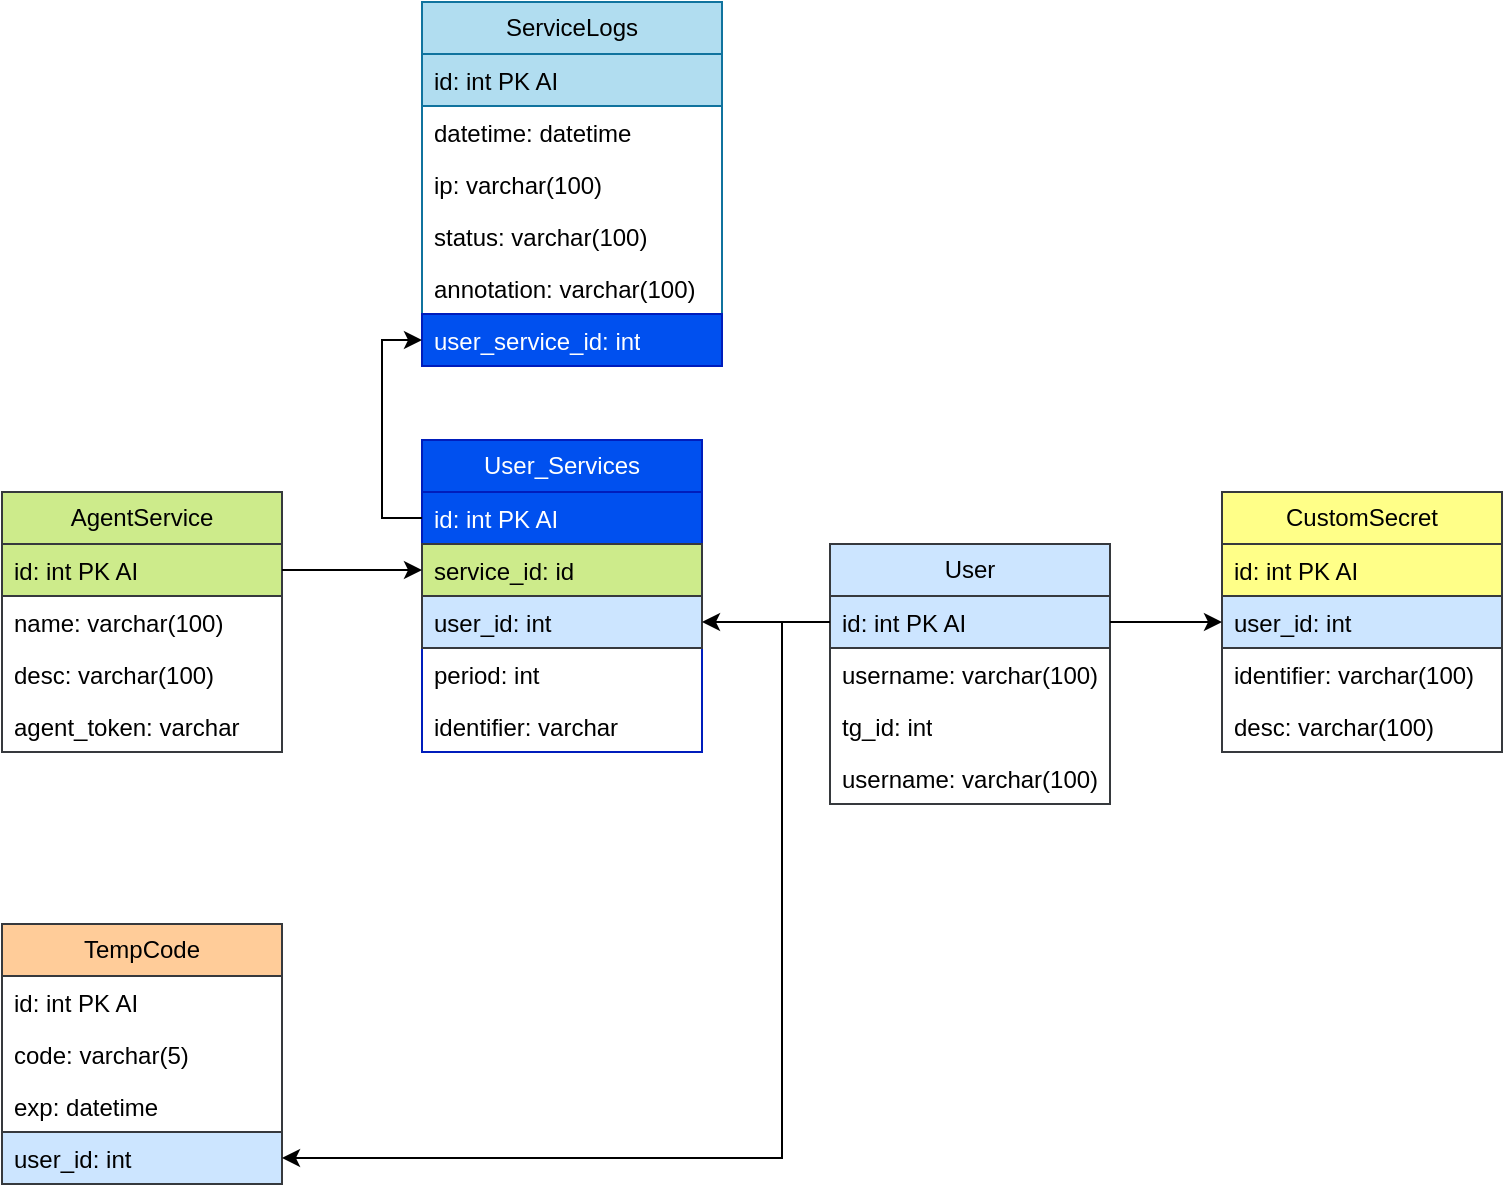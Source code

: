 <mxfile version="22.0.3" type="device" pages="2">
  <diagram name="DB" id="PNXU-fOgEUNji56self5">
    <mxGraphModel dx="1668" dy="563" grid="1" gridSize="10" guides="1" tooltips="1" connect="1" arrows="1" fold="1" page="1" pageScale="1" pageWidth="827" pageHeight="1169" math="0" shadow="0">
      <root>
        <mxCell id="0" />
        <mxCell id="1" parent="0" />
        <mxCell id="n_NUJyZ5mmnl74ECZZOq-1" value="AgentService" style="swimlane;fontStyle=0;childLayout=stackLayout;horizontal=1;startSize=26;fillColor=#cdeb8b;horizontalStack=0;resizeParent=1;resizeParentMax=0;resizeLast=0;collapsible=1;marginBottom=0;whiteSpace=wrap;html=1;strokeColor=#36393d;" parent="1" vertex="1">
          <mxGeometry x="-790" y="295" width="140" height="130" as="geometry" />
        </mxCell>
        <mxCell id="n_NUJyZ5mmnl74ECZZOq-2" value="id: int PK AI" style="text;strokeColor=#36393d;fillColor=#cdeb8b;align=left;verticalAlign=top;spacingLeft=4;spacingRight=4;overflow=hidden;rotatable=0;points=[[0,0.5],[1,0.5]];portConstraint=eastwest;whiteSpace=wrap;html=1;" parent="n_NUJyZ5mmnl74ECZZOq-1" vertex="1">
          <mxGeometry y="26" width="140" height="26" as="geometry" />
        </mxCell>
        <mxCell id="n_NUJyZ5mmnl74ECZZOq-3" value="name: varchar(100)" style="text;strokeColor=none;fillColor=none;align=left;verticalAlign=top;spacingLeft=4;spacingRight=4;overflow=hidden;rotatable=0;points=[[0,0.5],[1,0.5]];portConstraint=eastwest;whiteSpace=wrap;html=1;" parent="n_NUJyZ5mmnl74ECZZOq-1" vertex="1">
          <mxGeometry y="52" width="140" height="26" as="geometry" />
        </mxCell>
        <mxCell id="n_NUJyZ5mmnl74ECZZOq-5" value="desc: varchar(100)" style="text;strokeColor=none;fillColor=none;align=left;verticalAlign=top;spacingLeft=4;spacingRight=4;overflow=hidden;rotatable=0;points=[[0,0.5],[1,0.5]];portConstraint=eastwest;whiteSpace=wrap;html=1;" parent="n_NUJyZ5mmnl74ECZZOq-1" vertex="1">
          <mxGeometry y="78" width="140" height="26" as="geometry" />
        </mxCell>
        <mxCell id="di73BtMwwukk9KnVjVAe-37" value="agent_token: varchar" style="text;strokeColor=none;fillColor=none;align=left;verticalAlign=top;spacingLeft=4;spacingRight=4;overflow=hidden;rotatable=0;points=[[0,0.5],[1,0.5]];portConstraint=eastwest;whiteSpace=wrap;html=1;" parent="n_NUJyZ5mmnl74ECZZOq-1" vertex="1">
          <mxGeometry y="104" width="140" height="26" as="geometry" />
        </mxCell>
        <mxCell id="di73BtMwwukk9KnVjVAe-1" value="User" style="swimlane;fontStyle=0;childLayout=stackLayout;horizontal=1;startSize=26;fillColor=#cce5ff;horizontalStack=0;resizeParent=1;resizeParentMax=0;resizeLast=0;collapsible=1;marginBottom=0;whiteSpace=wrap;html=1;strokeColor=#36393d;" parent="1" vertex="1">
          <mxGeometry x="-376" y="321" width="140" height="130" as="geometry" />
        </mxCell>
        <mxCell id="di73BtMwwukk9KnVjVAe-2" value="id: int PK AI" style="text;strokeColor=#36393d;fillColor=#cce5ff;align=left;verticalAlign=top;spacingLeft=4;spacingRight=4;overflow=hidden;rotatable=0;points=[[0,0.5],[1,0.5]];portConstraint=eastwest;whiteSpace=wrap;html=1;" parent="di73BtMwwukk9KnVjVAe-1" vertex="1">
          <mxGeometry y="26" width="140" height="26" as="geometry" />
        </mxCell>
        <mxCell id="di73BtMwwukk9KnVjVAe-3" value="username: varchar(100)" style="text;strokeColor=none;fillColor=none;align=left;verticalAlign=top;spacingLeft=4;spacingRight=4;overflow=hidden;rotatable=0;points=[[0,0.5],[1,0.5]];portConstraint=eastwest;whiteSpace=wrap;html=1;" parent="di73BtMwwukk9KnVjVAe-1" vertex="1">
          <mxGeometry y="52" width="140" height="26" as="geometry" />
        </mxCell>
        <mxCell id="di73BtMwwukk9KnVjVAe-29" value="tg_id: int" style="text;strokeColor=none;fillColor=none;align=left;verticalAlign=top;spacingLeft=4;spacingRight=4;overflow=hidden;rotatable=0;points=[[0,0.5],[1,0.5]];portConstraint=eastwest;whiteSpace=wrap;html=1;" parent="di73BtMwwukk9KnVjVAe-1" vertex="1">
          <mxGeometry y="78" width="140" height="26" as="geometry" />
        </mxCell>
        <mxCell id="di73BtMwwukk9KnVjVAe-30" value="username: varchar(100)" style="text;strokeColor=none;fillColor=none;align=left;verticalAlign=top;spacingLeft=4;spacingRight=4;overflow=hidden;rotatable=0;points=[[0,0.5],[1,0.5]];portConstraint=eastwest;whiteSpace=wrap;html=1;" parent="di73BtMwwukk9KnVjVAe-1" vertex="1">
          <mxGeometry y="104" width="140" height="26" as="geometry" />
        </mxCell>
        <mxCell id="di73BtMwwukk9KnVjVAe-7" value="User_Services" style="swimlane;fontStyle=0;childLayout=stackLayout;horizontal=1;startSize=26;fillColor=#0050ef;horizontalStack=0;resizeParent=1;resizeParentMax=0;resizeLast=0;collapsible=1;marginBottom=0;whiteSpace=wrap;html=1;strokeColor=#001DBC;fontColor=#ffffff;" parent="1" vertex="1">
          <mxGeometry x="-580" y="269" width="140" height="156" as="geometry" />
        </mxCell>
        <mxCell id="di73BtMwwukk9KnVjVAe-8" value="id: int PK AI" style="text;strokeColor=#001DBC;fillColor=#0050ef;align=left;verticalAlign=top;spacingLeft=4;spacingRight=4;overflow=hidden;rotatable=0;points=[[0,0.5],[1,0.5]];portConstraint=eastwest;whiteSpace=wrap;html=1;fontColor=#ffffff;" parent="di73BtMwwukk9KnVjVAe-7" vertex="1">
          <mxGeometry y="26" width="140" height="26" as="geometry" />
        </mxCell>
        <mxCell id="di73BtMwwukk9KnVjVAe-9" value="service_id: id" style="text;strokeColor=#36393d;fillColor=#cdeb8b;align=left;verticalAlign=top;spacingLeft=4;spacingRight=4;overflow=hidden;rotatable=0;points=[[0,0.5],[1,0.5]];portConstraint=eastwest;whiteSpace=wrap;html=1;" parent="di73BtMwwukk9KnVjVAe-7" vertex="1">
          <mxGeometry y="52" width="140" height="26" as="geometry" />
        </mxCell>
        <mxCell id="di73BtMwwukk9KnVjVAe-11" value="user_id: int" style="text;strokeColor=#36393d;fillColor=#cce5ff;align=left;verticalAlign=top;spacingLeft=4;spacingRight=4;overflow=hidden;rotatable=0;points=[[0,0.5],[1,0.5]];portConstraint=eastwest;whiteSpace=wrap;html=1;" parent="di73BtMwwukk9KnVjVAe-7" vertex="1">
          <mxGeometry y="78" width="140" height="26" as="geometry" />
        </mxCell>
        <mxCell id="di73BtMwwukk9KnVjVAe-33" value="period: int" style="text;strokeColor=none;fillColor=none;align=left;verticalAlign=top;spacingLeft=4;spacingRight=4;overflow=hidden;rotatable=0;points=[[0,0.5],[1,0.5]];portConstraint=eastwest;whiteSpace=wrap;html=1;" parent="di73BtMwwukk9KnVjVAe-7" vertex="1">
          <mxGeometry y="104" width="140" height="26" as="geometry" />
        </mxCell>
        <mxCell id="di73BtMwwukk9KnVjVAe-38" value="identifier: varchar" style="text;strokeColor=none;fillColor=none;align=left;verticalAlign=top;spacingLeft=4;spacingRight=4;overflow=hidden;rotatable=0;points=[[0,0.5],[1,0.5]];portConstraint=eastwest;whiteSpace=wrap;html=1;" parent="di73BtMwwukk9KnVjVAe-7" vertex="1">
          <mxGeometry y="130" width="140" height="26" as="geometry" />
        </mxCell>
        <mxCell id="di73BtMwwukk9KnVjVAe-12" style="edgeStyle=orthogonalEdgeStyle;rounded=0;orthogonalLoop=1;jettySize=auto;html=1;exitX=0;exitY=0.5;exitDx=0;exitDy=0;entryX=1;entryY=0.5;entryDx=0;entryDy=0;" parent="1" source="di73BtMwwukk9KnVjVAe-2" target="di73BtMwwukk9KnVjVAe-11" edge="1">
          <mxGeometry relative="1" as="geometry">
            <Array as="points">
              <mxPoint x="-430" y="360" />
            </Array>
          </mxGeometry>
        </mxCell>
        <mxCell id="di73BtMwwukk9KnVjVAe-19" value="TempCode" style="swimlane;fontStyle=0;childLayout=stackLayout;horizontal=1;startSize=26;fillColor=#ffcc99;horizontalStack=0;resizeParent=1;resizeParentMax=0;resizeLast=0;collapsible=1;marginBottom=0;whiteSpace=wrap;html=1;strokeColor=#36393d;" parent="1" vertex="1">
          <mxGeometry x="-790" y="511" width="140" height="130" as="geometry" />
        </mxCell>
        <mxCell id="di73BtMwwukk9KnVjVAe-20" value="id: int PK AI" style="text;strokeColor=none;fillColor=none;align=left;verticalAlign=top;spacingLeft=4;spacingRight=4;overflow=hidden;rotatable=0;points=[[0,0.5],[1,0.5]];portConstraint=eastwest;whiteSpace=wrap;html=1;" parent="di73BtMwwukk9KnVjVAe-19" vertex="1">
          <mxGeometry y="26" width="140" height="26" as="geometry" />
        </mxCell>
        <mxCell id="di73BtMwwukk9KnVjVAe-21" value="code: varchar(5)" style="text;strokeColor=none;fillColor=none;align=left;verticalAlign=top;spacingLeft=4;spacingRight=4;overflow=hidden;rotatable=0;points=[[0,0.5],[1,0.5]];portConstraint=eastwest;whiteSpace=wrap;html=1;" parent="di73BtMwwukk9KnVjVAe-19" vertex="1">
          <mxGeometry y="52" width="140" height="26" as="geometry" />
        </mxCell>
        <mxCell id="di73BtMwwukk9KnVjVAe-22" value="exp: datetime" style="text;strokeColor=none;fillColor=none;align=left;verticalAlign=top;spacingLeft=4;spacingRight=4;overflow=hidden;rotatable=0;points=[[0,0.5],[1,0.5]];portConstraint=eastwest;whiteSpace=wrap;html=1;" parent="di73BtMwwukk9KnVjVAe-19" vertex="1">
          <mxGeometry y="78" width="140" height="26" as="geometry" />
        </mxCell>
        <mxCell id="di73BtMwwukk9KnVjVAe-35" value="user_id: int" style="text;strokeColor=#36393d;fillColor=#cce5ff;align=left;verticalAlign=top;spacingLeft=4;spacingRight=4;overflow=hidden;rotatable=0;points=[[0,0.5],[1,0.5]];portConstraint=eastwest;whiteSpace=wrap;html=1;" parent="di73BtMwwukk9KnVjVAe-19" vertex="1">
          <mxGeometry y="104" width="140" height="26" as="geometry" />
        </mxCell>
        <mxCell id="di73BtMwwukk9KnVjVAe-36" style="edgeStyle=orthogonalEdgeStyle;rounded=0;orthogonalLoop=1;jettySize=auto;html=1;exitX=0;exitY=0.5;exitDx=0;exitDy=0;entryX=1;entryY=0.5;entryDx=0;entryDy=0;" parent="1" source="di73BtMwwukk9KnVjVAe-2" target="di73BtMwwukk9KnVjVAe-35" edge="1">
          <mxGeometry relative="1" as="geometry">
            <Array as="points">
              <mxPoint x="-400" y="360" />
              <mxPoint x="-400" y="628" />
            </Array>
          </mxGeometry>
        </mxCell>
        <mxCell id="EWpNSMN1CdPp3rrMKJ8s-3" style="edgeStyle=orthogonalEdgeStyle;rounded=0;orthogonalLoop=1;jettySize=auto;html=1;exitX=1;exitY=0.5;exitDx=0;exitDy=0;entryX=0;entryY=0.5;entryDx=0;entryDy=0;" edge="1" parent="1" source="n_NUJyZ5mmnl74ECZZOq-2" target="di73BtMwwukk9KnVjVAe-9">
          <mxGeometry relative="1" as="geometry" />
        </mxCell>
        <mxCell id="EWpNSMN1CdPp3rrMKJ8s-4" value="CustomSecret" style="swimlane;fontStyle=0;childLayout=stackLayout;horizontal=1;startSize=26;fillColor=#ffff88;horizontalStack=0;resizeParent=1;resizeParentMax=0;resizeLast=0;collapsible=1;marginBottom=0;whiteSpace=wrap;html=1;strokeColor=#36393d;" vertex="1" parent="1">
          <mxGeometry x="-180" y="295" width="140" height="130" as="geometry" />
        </mxCell>
        <mxCell id="EWpNSMN1CdPp3rrMKJ8s-5" value="id: int PK AI" style="text;strokeColor=#36393d;fillColor=#ffff88;align=left;verticalAlign=top;spacingLeft=4;spacingRight=4;overflow=hidden;rotatable=0;points=[[0,0.5],[1,0.5]];portConstraint=eastwest;whiteSpace=wrap;html=1;" vertex="1" parent="EWpNSMN1CdPp3rrMKJ8s-4">
          <mxGeometry y="26" width="140" height="26" as="geometry" />
        </mxCell>
        <mxCell id="EWpNSMN1CdPp3rrMKJ8s-9" value="user_id: int" style="text;strokeColor=#36393d;fillColor=#cce5ff;align=left;verticalAlign=top;spacingLeft=4;spacingRight=4;overflow=hidden;rotatable=0;points=[[0,0.5],[1,0.5]];portConstraint=eastwest;whiteSpace=wrap;html=1;" vertex="1" parent="EWpNSMN1CdPp3rrMKJ8s-4">
          <mxGeometry y="52" width="140" height="26" as="geometry" />
        </mxCell>
        <mxCell id="EWpNSMN1CdPp3rrMKJ8s-6" value="identifier: varchar(100)" style="text;strokeColor=none;fillColor=none;align=left;verticalAlign=top;spacingLeft=4;spacingRight=4;overflow=hidden;rotatable=0;points=[[0,0.5],[1,0.5]];portConstraint=eastwest;whiteSpace=wrap;html=1;" vertex="1" parent="EWpNSMN1CdPp3rrMKJ8s-4">
          <mxGeometry y="78" width="140" height="26" as="geometry" />
        </mxCell>
        <mxCell id="EWpNSMN1CdPp3rrMKJ8s-10" value="desc: varchar(100)" style="text;strokeColor=none;fillColor=none;align=left;verticalAlign=top;spacingLeft=4;spacingRight=4;overflow=hidden;rotatable=0;points=[[0,0.5],[1,0.5]];portConstraint=eastwest;whiteSpace=wrap;html=1;" vertex="1" parent="EWpNSMN1CdPp3rrMKJ8s-4">
          <mxGeometry y="104" width="140" height="26" as="geometry" />
        </mxCell>
        <mxCell id="EWpNSMN1CdPp3rrMKJ8s-11" style="edgeStyle=orthogonalEdgeStyle;rounded=0;orthogonalLoop=1;jettySize=auto;html=1;exitX=1;exitY=0.5;exitDx=0;exitDy=0;entryX=0;entryY=0.5;entryDx=0;entryDy=0;" edge="1" parent="1" source="di73BtMwwukk9KnVjVAe-2" target="EWpNSMN1CdPp3rrMKJ8s-9">
          <mxGeometry relative="1" as="geometry" />
        </mxCell>
        <mxCell id="EWpNSMN1CdPp3rrMKJ8s-13" value="ServiceLogs" style="swimlane;fontStyle=0;childLayout=stackLayout;horizontal=1;startSize=26;fillColor=#b1ddf0;horizontalStack=0;resizeParent=1;resizeParentMax=0;resizeLast=0;collapsible=1;marginBottom=0;whiteSpace=wrap;html=1;strokeColor=#10739e;" vertex="1" parent="1">
          <mxGeometry x="-580" y="50" width="150" height="182" as="geometry" />
        </mxCell>
        <mxCell id="EWpNSMN1CdPp3rrMKJ8s-14" value="id: int PK AI" style="text;strokeColor=#10739e;fillColor=#b1ddf0;align=left;verticalAlign=top;spacingLeft=4;spacingRight=4;overflow=hidden;rotatable=0;points=[[0,0.5],[1,0.5]];portConstraint=eastwest;whiteSpace=wrap;html=1;" vertex="1" parent="EWpNSMN1CdPp3rrMKJ8s-13">
          <mxGeometry y="26" width="150" height="26" as="geometry" />
        </mxCell>
        <mxCell id="EWpNSMN1CdPp3rrMKJ8s-22" value="datetime: datetime" style="text;strokeColor=none;fillColor=none;align=left;verticalAlign=top;spacingLeft=4;spacingRight=4;overflow=hidden;rotatable=0;points=[[0,0.5],[1,0.5]];portConstraint=eastwest;whiteSpace=wrap;html=1;" vertex="1" parent="EWpNSMN1CdPp3rrMKJ8s-13">
          <mxGeometry y="52" width="150" height="26" as="geometry" />
        </mxCell>
        <mxCell id="EWpNSMN1CdPp3rrMKJ8s-15" value="ip: varchar(100)" style="text;strokeColor=none;fillColor=none;align=left;verticalAlign=top;spacingLeft=4;spacingRight=4;overflow=hidden;rotatable=0;points=[[0,0.5],[1,0.5]];portConstraint=eastwest;whiteSpace=wrap;html=1;" vertex="1" parent="EWpNSMN1CdPp3rrMKJ8s-13">
          <mxGeometry y="78" width="150" height="26" as="geometry" />
        </mxCell>
        <mxCell id="EWpNSMN1CdPp3rrMKJ8s-16" value="status: varchar(100)" style="text;strokeColor=none;fillColor=none;align=left;verticalAlign=top;spacingLeft=4;spacingRight=4;overflow=hidden;rotatable=0;points=[[0,0.5],[1,0.5]];portConstraint=eastwest;whiteSpace=wrap;html=1;" vertex="1" parent="EWpNSMN1CdPp3rrMKJ8s-13">
          <mxGeometry y="104" width="150" height="26" as="geometry" />
        </mxCell>
        <mxCell id="EWpNSMN1CdPp3rrMKJ8s-19" value="annotation: varchar(100)" style="text;strokeColor=none;fillColor=none;align=left;verticalAlign=top;spacingLeft=4;spacingRight=4;overflow=hidden;rotatable=0;points=[[0,0.5],[1,0.5]];portConstraint=eastwest;whiteSpace=wrap;html=1;" vertex="1" parent="EWpNSMN1CdPp3rrMKJ8s-13">
          <mxGeometry y="130" width="150" height="26" as="geometry" />
        </mxCell>
        <mxCell id="EWpNSMN1CdPp3rrMKJ8s-17" value="user_service_id: int" style="text;strokeColor=#001DBC;fillColor=#0050ef;align=left;verticalAlign=top;spacingLeft=4;spacingRight=4;overflow=hidden;rotatable=0;points=[[0,0.5],[1,0.5]];portConstraint=eastwest;whiteSpace=wrap;html=1;fontColor=#ffffff;" vertex="1" parent="EWpNSMN1CdPp3rrMKJ8s-13">
          <mxGeometry y="156" width="150" height="26" as="geometry" />
        </mxCell>
        <mxCell id="EWpNSMN1CdPp3rrMKJ8s-18" style="edgeStyle=orthogonalEdgeStyle;rounded=0;orthogonalLoop=1;jettySize=auto;html=1;exitX=0;exitY=0.5;exitDx=0;exitDy=0;entryX=0;entryY=0.5;entryDx=0;entryDy=0;" edge="1" parent="1" source="di73BtMwwukk9KnVjVAe-8" target="EWpNSMN1CdPp3rrMKJ8s-17">
          <mxGeometry relative="1" as="geometry" />
        </mxCell>
      </root>
    </mxGraphModel>
  </diagram>
  <diagram id="Ub5FMRVoIs5shUYVoKEP" name="Страница 2">
    <mxGraphModel dx="1903" dy="587" grid="1" gridSize="10" guides="1" tooltips="1" connect="1" arrows="1" fold="1" page="1" pageScale="1" pageWidth="827" pageHeight="1169" math="0" shadow="0">
      <root>
        <mxCell id="AUfAbRyZPVYMz74NTfJ3-0" />
        <mxCell id="AUfAbRyZPVYMz74NTfJ3-1" parent="AUfAbRyZPVYMz74NTfJ3-0" />
        <mxCell id="2MJfzrfArd-E8yeCpsAq-12" value="Agent" style="swimlane;fontStyle=0;childLayout=stackLayout;horizontal=1;startSize=26;fillColor=none;horizontalStack=0;resizeParent=1;resizeParentMax=0;resizeLast=0;collapsible=1;marginBottom=0;" parent="AUfAbRyZPVYMz74NTfJ3-1" vertex="1">
          <mxGeometry x="400" y="680" width="186" height="260" as="geometry" />
        </mxCell>
        <mxCell id="2MJfzrfArd-E8yeCpsAq-13" value="+ generator: Generator" style="text;strokeColor=#82b366;fillColor=#d5e8d4;align=left;verticalAlign=top;spacingLeft=4;spacingRight=4;overflow=hidden;rotatable=0;points=[[0,0.5],[1,0.5]];portConstraint=eastwest;" parent="2MJfzrfArd-E8yeCpsAq-12" vertex="1">
          <mxGeometry y="26" width="186" height="26" as="geometry" />
        </mxCell>
        <mxCell id="2MJfzrfArd-E8yeCpsAq-14" value="+ connector: Connector" style="text;strokeColor=#82b366;fillColor=#d5e8d4;align=left;verticalAlign=top;spacingLeft=4;spacingRight=4;overflow=hidden;rotatable=0;points=[[0,0.5],[1,0.5]];portConstraint=eastwest;" parent="2MJfzrfArd-E8yeCpsAq-12" vertex="1">
          <mxGeometry y="52" width="186" height="26" as="geometry" />
        </mxCell>
        <mxCell id="2MJfzrfArd-E8yeCpsAq-15" value="- token: str" style="text;align=left;verticalAlign=top;spacingLeft=4;spacingRight=4;overflow=hidden;rotatable=0;points=[[0,0.5],[1,0.5]];portConstraint=eastwest;" parent="2MJfzrfArd-E8yeCpsAq-12" vertex="1">
          <mxGeometry y="78" width="186" height="26" as="geometry" />
        </mxCell>
        <mxCell id="2MJfzrfArd-E8yeCpsAq-16" value="- old_secrets: list[Secret]" style="text;align=left;verticalAlign=top;spacingLeft=4;spacingRight=4;overflow=hidden;rotatable=0;points=[[0,0.5],[1,0.5]];portConstraint=eastwest;" parent="2MJfzrfArd-E8yeCpsAq-12" vertex="1">
          <mxGeometry y="104" width="186" height="26" as="geometry" />
        </mxCell>
        <mxCell id="2MJfzrfArd-E8yeCpsAq-17" value="- new_secrets: list[SecretStatus]" style="text;align=left;verticalAlign=top;spacingLeft=4;spacingRight=4;overflow=hidden;rotatable=0;points=[[0,0.5],[1,0.5]];portConstraint=eastwest;" parent="2MJfzrfArd-E8yeCpsAq-12" vertex="1">
          <mxGeometry y="130" width="186" height="26" as="geometry" />
        </mxCell>
        <mxCell id="2MJfzrfArd-E8yeCpsAq-18" value="+ start" style="text;strokeColor=#6c8ebf;fillColor=#dae8fc;align=left;verticalAlign=top;spacingLeft=4;spacingRight=4;overflow=hidden;rotatable=0;points=[[0,0.5],[1,0.5]];portConstraint=eastwest;" parent="2MJfzrfArd-E8yeCpsAq-12" vertex="1">
          <mxGeometry y="156" width="186" height="26" as="geometry" />
        </mxCell>
        <mxCell id="2MJfzrfArd-E8yeCpsAq-19" value="+ get_refresh_list" style="text;strokeColor=#6c8ebf;fillColor=#dae8fc;align=left;verticalAlign=top;spacingLeft=4;spacingRight=4;overflow=hidden;rotatable=0;points=[[0,0.5],[1,0.5]];portConstraint=eastwest;" parent="2MJfzrfArd-E8yeCpsAq-12" vertex="1">
          <mxGeometry y="182" width="186" height="26" as="geometry" />
        </mxCell>
        <mxCell id="2MJfzrfArd-E8yeCpsAq-20" value="+ regenerate_secrets" style="text;strokeColor=#6c8ebf;fillColor=#dae8fc;align=left;verticalAlign=top;spacingLeft=4;spacingRight=4;overflow=hidden;rotatable=0;points=[[0,0.5],[1,0.5]];portConstraint=eastwest;" parent="2MJfzrfArd-E8yeCpsAq-12" vertex="1">
          <mxGeometry y="208" width="186" height="26" as="geometry" />
        </mxCell>
        <mxCell id="2MJfzrfArd-E8yeCpsAq-21" value="+ send_new_secrets" style="text;strokeColor=#6c8ebf;fillColor=#dae8fc;align=left;verticalAlign=top;spacingLeft=4;spacingRight=4;overflow=hidden;rotatable=0;points=[[0,0.5],[1,0.5]];portConstraint=eastwest;" parent="2MJfzrfArd-E8yeCpsAq-12" vertex="1">
          <mxGeometry y="234" width="186" height="26" as="geometry" />
        </mxCell>
        <mxCell id="2MJfzrfArd-E8yeCpsAq-22" style="edgeStyle=orthogonalEdgeStyle;rounded=0;orthogonalLoop=1;jettySize=auto;html=1;entryX=0;entryY=0.5;entryDx=0;entryDy=0;exitX=0.5;exitY=0;exitDx=0;exitDy=0;" parent="AUfAbRyZPVYMz74NTfJ3-1" source="2MJfzrfArd-E8yeCpsAq-23" edge="1">
          <mxGeometry relative="1" as="geometry">
            <mxPoint x="664" y="953.0" as="targetPoint" />
            <Array as="points">
              <mxPoint x="640" y="953" />
            </Array>
          </mxGeometry>
        </mxCell>
        <mxCell id="2MJfzrfArd-E8yeCpsAq-50" style="edgeStyle=orthogonalEdgeStyle;rounded=0;orthogonalLoop=1;jettySize=auto;html=1;exitX=0.5;exitY=0;exitDx=0;exitDy=0;entryX=1;entryY=0.5;entryDx=0;entryDy=0;startArrow=classic;startFill=1;" parent="AUfAbRyZPVYMz74NTfJ3-1" source="2MJfzrfArd-E8yeCpsAq-23" target="2MJfzrfArd-E8yeCpsAq-46" edge="1">
          <mxGeometry relative="1" as="geometry" />
        </mxCell>
        <mxCell id="2MJfzrfArd-E8yeCpsAq-23" value="Secret" style="swimlane;fontStyle=0;childLayout=stackLayout;horizontal=1;startSize=26;fillColor=none;horizontalStack=0;resizeParent=1;resizeParentMax=0;resizeLast=0;collapsible=1;marginBottom=0;" parent="AUfAbRyZPVYMz74NTfJ3-1" vertex="1">
          <mxGeometry x="570" y="1080" width="140" height="104" as="geometry" />
        </mxCell>
        <mxCell id="2MJfzrfArd-E8yeCpsAq-24" value="+ username: str" style="text;strokeColor=#82b366;fillColor=#d5e8d4;align=left;verticalAlign=top;spacingLeft=4;spacingRight=4;overflow=hidden;rotatable=0;points=[[0,0.5],[1,0.5]];portConstraint=eastwest;" parent="2MJfzrfArd-E8yeCpsAq-23" vertex="1">
          <mxGeometry y="26" width="140" height="26" as="geometry" />
        </mxCell>
        <mxCell id="2MJfzrfArd-E8yeCpsAq-25" value="+ identifier: str" style="text;strokeColor=#82b366;fillColor=#d5e8d4;align=left;verticalAlign=top;spacingLeft=4;spacingRight=4;overflow=hidden;rotatable=0;points=[[0,0.5],[1,0.5]];portConstraint=eastwest;" parent="2MJfzrfArd-E8yeCpsAq-23" vertex="1">
          <mxGeometry y="52" width="140" height="26" as="geometry" />
        </mxCell>
        <mxCell id="2MJfzrfArd-E8yeCpsAq-26" value="+ secret: str" style="text;strokeColor=#82b366;fillColor=#d5e8d4;align=left;verticalAlign=top;spacingLeft=4;spacingRight=4;overflow=hidden;rotatable=0;points=[[0,0.5],[1,0.5]];portConstraint=eastwest;" parent="2MJfzrfArd-E8yeCpsAq-23" vertex="1">
          <mxGeometry y="78" width="140" height="26" as="geometry" />
        </mxCell>
        <mxCell id="2MJfzrfArd-E8yeCpsAq-27" style="edgeStyle=orthogonalEdgeStyle;rounded=0;orthogonalLoop=1;jettySize=auto;html=1;" parent="AUfAbRyZPVYMz74NTfJ3-1" source="2MJfzrfArd-E8yeCpsAq-28" target="2MJfzrfArd-E8yeCpsAq-13" edge="1">
          <mxGeometry relative="1" as="geometry" />
        </mxCell>
        <mxCell id="2MJfzrfArd-E8yeCpsAq-28" value="Generator" style="swimlane;fontStyle=0;childLayout=stackLayout;horizontal=1;startSize=26;fillColor=none;horizontalStack=0;resizeParent=1;resizeParentMax=0;resizeLast=0;collapsible=1;marginBottom=0;" parent="AUfAbRyZPVYMz74NTfJ3-1" vertex="1">
          <mxGeometry x="664" y="914" width="140" height="52" as="geometry" />
        </mxCell>
        <mxCell id="2MJfzrfArd-E8yeCpsAq-29" value="+ regenerate" style="text;strokeColor=#6c8ebf;fillColor=#dae8fc;align=left;verticalAlign=top;spacingLeft=4;spacingRight=4;overflow=hidden;rotatable=0;points=[[0,0.5],[1,0.5]];portConstraint=eastwest;" parent="2MJfzrfArd-E8yeCpsAq-28" vertex="1">
          <mxGeometry y="26" width="140" height="26" as="geometry" />
        </mxCell>
        <mxCell id="2MJfzrfArd-E8yeCpsAq-31" value="GET /api/agent/service" style="edgeStyle=orthogonalEdgeStyle;rounded=0;orthogonalLoop=1;jettySize=auto;html=1;exitX=0;exitY=0.5;exitDx=0;exitDy=0;startArrow=classic;startFill=1;" parent="AUfAbRyZPVYMz74NTfJ3-1" edge="1">
          <mxGeometry relative="1" as="geometry">
            <mxPoint x="209" y="920" as="sourcePoint" />
            <mxPoint x="-50" y="920" as="targetPoint" />
          </mxGeometry>
        </mxCell>
        <mxCell id="2MJfzrfArd-E8yeCpsAq-32" value="POST /api/agent/service" style="edgeStyle=orthogonalEdgeStyle;rounded=0;orthogonalLoop=1;jettySize=auto;html=1;exitX=0;exitY=0.5;exitDx=0;exitDy=0;startArrow=classic;startFill=1;" parent="AUfAbRyZPVYMz74NTfJ3-1" edge="1">
          <mxGeometry relative="1" as="geometry">
            <mxPoint x="209" y="946.0" as="sourcePoint" />
            <mxPoint x="-50" y="946" as="targetPoint" />
            <Array as="points">
              <mxPoint x="-40" y="946" />
              <mxPoint x="-40" y="946" />
            </Array>
          </mxGeometry>
        </mxCell>
        <mxCell id="2MJfzrfArd-E8yeCpsAq-33" style="edgeStyle=orthogonalEdgeStyle;rounded=0;orthogonalLoop=1;jettySize=auto;html=1;entryX=0;entryY=0.5;entryDx=0;entryDy=0;" parent="AUfAbRyZPVYMz74NTfJ3-1" source="2MJfzrfArd-E8yeCpsAq-34" target="2MJfzrfArd-E8yeCpsAq-14" edge="1">
          <mxGeometry relative="1" as="geometry">
            <Array as="points">
              <mxPoint x="280" y="745" />
            </Array>
          </mxGeometry>
        </mxCell>
        <mxCell id="2MJfzrfArd-E8yeCpsAq-34" value="Connector" style="swimlane;fontStyle=0;childLayout=stackLayout;horizontal=1;startSize=26;fillColor=none;horizontalStack=0;resizeParent=1;resizeParentMax=0;resizeLast=0;collapsible=1;marginBottom=0;" parent="AUfAbRyZPVYMz74NTfJ3-1" vertex="1">
          <mxGeometry x="210" y="854" width="140" height="130" as="geometry" />
        </mxCell>
        <mxCell id="2MJfzrfArd-E8yeCpsAq-35" value="- token: str" style="text;align=left;verticalAlign=top;spacingLeft=4;spacingRight=4;overflow=hidden;rotatable=0;points=[[0,0.5],[1,0.5]];portConstraint=eastwest;" parent="2MJfzrfArd-E8yeCpsAq-34" vertex="1">
          <mxGeometry y="26" width="140" height="26" as="geometry" />
        </mxCell>
        <mxCell id="2MJfzrfArd-E8yeCpsAq-36" value="+ collect_users" style="text;strokeColor=#6c8ebf;fillColor=#dae8fc;align=left;verticalAlign=top;spacingLeft=4;spacingRight=4;overflow=hidden;rotatable=0;points=[[0,0.5],[1,0.5]];portConstraint=eastwest;" parent="2MJfzrfArd-E8yeCpsAq-34" vertex="1">
          <mxGeometry y="52" width="140" height="26" as="geometry" />
        </mxCell>
        <mxCell id="2MJfzrfArd-E8yeCpsAq-37" value="+ send_secrets" style="text;strokeColor=#6c8ebf;fillColor=#dae8fc;align=left;verticalAlign=top;spacingLeft=4;spacingRight=4;overflow=hidden;rotatable=0;points=[[0,0.5],[1,0.5]];portConstraint=eastwest;" parent="2MJfzrfArd-E8yeCpsAq-34" vertex="1">
          <mxGeometry y="78" width="140" height="26" as="geometry" />
        </mxCell>
        <mxCell id="2MJfzrfArd-E8yeCpsAq-40" value="+ send_status" style="text;strokeColor=#6c8ebf;fillColor=#dae8fc;align=left;verticalAlign=top;spacingLeft=4;spacingRight=4;overflow=hidden;rotatable=0;points=[[0,0.5],[1,0.5]];portConstraint=eastwest;" parent="2MJfzrfArd-E8yeCpsAq-34" vertex="1">
          <mxGeometry y="104" width="140" height="26" as="geometry" />
        </mxCell>
        <mxCell id="2MJfzrfArd-E8yeCpsAq-38" value="ZABBIX" style="text;html=1;align=center;verticalAlign=middle;resizable=0;points=[];autosize=1;strokeColor=#b85450;fillColor=#f8cecc;" parent="AUfAbRyZPVYMz74NTfJ3-1" vertex="1">
          <mxGeometry x="463" y="610" width="60" height="20" as="geometry" />
        </mxCell>
        <mxCell id="2MJfzrfArd-E8yeCpsAq-42" style="edgeStyle=orthogonalEdgeStyle;rounded=0;orthogonalLoop=1;jettySize=auto;html=1;exitX=0;exitY=0.5;exitDx=0;exitDy=0;startArrow=classic;startFill=1;" parent="AUfAbRyZPVYMz74NTfJ3-1" source="2MJfzrfArd-E8yeCpsAq-40" edge="1">
          <mxGeometry relative="1" as="geometry">
            <mxPoint x="-50" y="971" as="targetPoint" />
          </mxGeometry>
        </mxCell>
        <mxCell id="2MJfzrfArd-E8yeCpsAq-44" value="POST /api/agent/service/status" style="edgeLabel;html=1;align=center;verticalAlign=middle;resizable=0;points=[];" parent="2MJfzrfArd-E8yeCpsAq-42" vertex="1" connectable="0">
          <mxGeometry x="0.265" y="2" relative="1" as="geometry">
            <mxPoint x="34" y="-2" as="offset" />
          </mxGeometry>
        </mxCell>
        <mxCell id="2MJfzrfArd-E8yeCpsAq-45" value="SecretStatus" style="swimlane;fontStyle=0;childLayout=stackLayout;horizontal=1;startSize=26;fillColor=none;horizontalStack=0;resizeParent=1;resizeParentMax=0;resizeLast=0;collapsible=1;marginBottom=0;" parent="AUfAbRyZPVYMz74NTfJ3-1" vertex="1">
          <mxGeometry x="380" y="1010" width="140" height="104" as="geometry" />
        </mxCell>
        <mxCell id="2MJfzrfArd-E8yeCpsAq-46" value="+ secret: Secret" style="text;strokeColor=#82b366;fillColor=#d5e8d4;align=left;verticalAlign=top;spacingLeft=4;spacingRight=4;overflow=hidden;rotatable=0;points=[[0,0.5],[1,0.5]];portConstraint=eastwest;" parent="2MJfzrfArd-E8yeCpsAq-45" vertex="1">
          <mxGeometry y="26" width="140" height="26" as="geometry" />
        </mxCell>
        <mxCell id="2MJfzrfArd-E8yeCpsAq-47" value="+ ok: bool" style="text;strokeColor=#82b366;fillColor=#d5e8d4;align=left;verticalAlign=top;spacingLeft=4;spacingRight=4;overflow=hidden;rotatable=0;points=[[0,0.5],[1,0.5]];portConstraint=eastwest;" parent="2MJfzrfArd-E8yeCpsAq-45" vertex="1">
          <mxGeometry y="52" width="140" height="26" as="geometry" />
        </mxCell>
        <mxCell id="2MJfzrfArd-E8yeCpsAq-48" value="+ errors: list[str]" style="text;strokeColor=#82b366;fillColor=#d5e8d4;align=left;verticalAlign=top;spacingLeft=4;spacingRight=4;overflow=hidden;rotatable=0;points=[[0,0.5],[1,0.5]];portConstraint=eastwest;" parent="2MJfzrfArd-E8yeCpsAq-45" vertex="1">
          <mxGeometry y="78" width="140" height="26" as="geometry" />
        </mxCell>
        <mxCell id="2MJfzrfArd-E8yeCpsAq-51" style="edgeStyle=orthogonalEdgeStyle;rounded=0;orthogonalLoop=1;jettySize=auto;html=1;entryX=0.5;entryY=0;entryDx=0;entryDy=0;startArrow=none;startFill=0;" parent="AUfAbRyZPVYMz74NTfJ3-1" source="2MJfzrfArd-E8yeCpsAq-17" target="2MJfzrfArd-E8yeCpsAq-45" edge="1">
          <mxGeometry relative="1" as="geometry">
            <Array as="points">
              <mxPoint x="610" y="823" />
              <mxPoint x="610" y="970" />
              <mxPoint x="450" y="970" />
            </Array>
          </mxGeometry>
        </mxCell>
        <mxCell id="2MJfzrfArd-E8yeCpsAq-52" value="Agent" style="swimlane;fontStyle=0;childLayout=stackLayout;horizontal=1;startSize=26;fillColor=none;horizontalStack=0;resizeParent=1;resizeParentMax=0;resizeLast=0;collapsible=1;marginBottom=0;" parent="AUfAbRyZPVYMz74NTfJ3-1" vertex="1">
          <mxGeometry x="394" y="10" width="186" height="260" as="geometry" />
        </mxCell>
        <mxCell id="2MJfzrfArd-E8yeCpsAq-53" value="+ generator: Generator" style="text;strokeColor=#82b366;fillColor=#d5e8d4;align=left;verticalAlign=top;spacingLeft=4;spacingRight=4;overflow=hidden;rotatable=0;points=[[0,0.5],[1,0.5]];portConstraint=eastwest;" parent="2MJfzrfArd-E8yeCpsAq-52" vertex="1">
          <mxGeometry y="26" width="186" height="26" as="geometry" />
        </mxCell>
        <mxCell id="2MJfzrfArd-E8yeCpsAq-54" value="+ connector: Connector" style="text;strokeColor=#82b366;fillColor=#d5e8d4;align=left;verticalAlign=top;spacingLeft=4;spacingRight=4;overflow=hidden;rotatable=0;points=[[0,0.5],[1,0.5]];portConstraint=eastwest;" parent="2MJfzrfArd-E8yeCpsAq-52" vertex="1">
          <mxGeometry y="52" width="186" height="26" as="geometry" />
        </mxCell>
        <mxCell id="2MJfzrfArd-E8yeCpsAq-55" value="- token: str" style="text;align=left;verticalAlign=top;spacingLeft=4;spacingRight=4;overflow=hidden;rotatable=0;points=[[0,0.5],[1,0.5]];portConstraint=eastwest;" parent="2MJfzrfArd-E8yeCpsAq-52" vertex="1">
          <mxGeometry y="78" width="186" height="26" as="geometry" />
        </mxCell>
        <mxCell id="2MJfzrfArd-E8yeCpsAq-56" value="- old_secrets: list[Secret]" style="text;align=left;verticalAlign=top;spacingLeft=4;spacingRight=4;overflow=hidden;rotatable=0;points=[[0,0.5],[1,0.5]];portConstraint=eastwest;" parent="2MJfzrfArd-E8yeCpsAq-52" vertex="1">
          <mxGeometry y="104" width="186" height="26" as="geometry" />
        </mxCell>
        <mxCell id="2MJfzrfArd-E8yeCpsAq-57" value="- new_secrets: list[SecretStatus]" style="text;align=left;verticalAlign=top;spacingLeft=4;spacingRight=4;overflow=hidden;rotatable=0;points=[[0,0.5],[1,0.5]];portConstraint=eastwest;" parent="2MJfzrfArd-E8yeCpsAq-52" vertex="1">
          <mxGeometry y="130" width="186" height="26" as="geometry" />
        </mxCell>
        <mxCell id="2MJfzrfArd-E8yeCpsAq-58" value="+ start" style="text;strokeColor=#6c8ebf;fillColor=#dae8fc;align=left;verticalAlign=top;spacingLeft=4;spacingRight=4;overflow=hidden;rotatable=0;points=[[0,0.5],[1,0.5]];portConstraint=eastwest;" parent="2MJfzrfArd-E8yeCpsAq-52" vertex="1">
          <mxGeometry y="156" width="186" height="26" as="geometry" />
        </mxCell>
        <mxCell id="2MJfzrfArd-E8yeCpsAq-59" value="+ get_refresh_list" style="text;strokeColor=#6c8ebf;fillColor=#dae8fc;align=left;verticalAlign=top;spacingLeft=4;spacingRight=4;overflow=hidden;rotatable=0;points=[[0,0.5],[1,0.5]];portConstraint=eastwest;" parent="2MJfzrfArd-E8yeCpsAq-52" vertex="1">
          <mxGeometry y="182" width="186" height="26" as="geometry" />
        </mxCell>
        <mxCell id="2MJfzrfArd-E8yeCpsAq-60" value="+ regenerate_secrets" style="text;strokeColor=#6c8ebf;fillColor=#dae8fc;align=left;verticalAlign=top;spacingLeft=4;spacingRight=4;overflow=hidden;rotatable=0;points=[[0,0.5],[1,0.5]];portConstraint=eastwest;" parent="2MJfzrfArd-E8yeCpsAq-52" vertex="1">
          <mxGeometry y="208" width="186" height="26" as="geometry" />
        </mxCell>
        <mxCell id="2MJfzrfArd-E8yeCpsAq-61" value="+ send_new_secrets" style="text;strokeColor=#6c8ebf;fillColor=#dae8fc;align=left;verticalAlign=top;spacingLeft=4;spacingRight=4;overflow=hidden;rotatable=0;points=[[0,0.5],[1,0.5]];portConstraint=eastwest;" parent="2MJfzrfArd-E8yeCpsAq-52" vertex="1">
          <mxGeometry y="234" width="186" height="26" as="geometry" />
        </mxCell>
        <mxCell id="2MJfzrfArd-E8yeCpsAq-62" style="edgeStyle=orthogonalEdgeStyle;rounded=0;orthogonalLoop=1;jettySize=auto;html=1;entryX=0;entryY=0.5;entryDx=0;entryDy=0;exitX=0.5;exitY=0;exitDx=0;exitDy=0;" parent="AUfAbRyZPVYMz74NTfJ3-1" source="2MJfzrfArd-E8yeCpsAq-64" edge="1">
          <mxGeometry relative="1" as="geometry">
            <mxPoint x="658" y="283" as="targetPoint" />
            <Array as="points">
              <mxPoint x="634" y="283" />
            </Array>
          </mxGeometry>
        </mxCell>
        <mxCell id="2MJfzrfArd-E8yeCpsAq-63" style="edgeStyle=orthogonalEdgeStyle;rounded=0;orthogonalLoop=1;jettySize=auto;html=1;exitX=0.5;exitY=0;exitDx=0;exitDy=0;entryX=1;entryY=0.5;entryDx=0;entryDy=0;startArrow=classic;startFill=1;" parent="AUfAbRyZPVYMz74NTfJ3-1" source="2MJfzrfArd-E8yeCpsAq-64" target="2MJfzrfArd-E8yeCpsAq-82" edge="1">
          <mxGeometry relative="1" as="geometry" />
        </mxCell>
        <mxCell id="2MJfzrfArd-E8yeCpsAq-64" value="Secret" style="swimlane;fontStyle=0;childLayout=stackLayout;horizontal=1;startSize=26;fillColor=none;horizontalStack=0;resizeParent=1;resizeParentMax=0;resizeLast=0;collapsible=1;marginBottom=0;" parent="AUfAbRyZPVYMz74NTfJ3-1" vertex="1">
          <mxGeometry x="564" y="410" width="140" height="104" as="geometry" />
        </mxCell>
        <mxCell id="2MJfzrfArd-E8yeCpsAq-65" value="+ username: str" style="text;strokeColor=#82b366;fillColor=#d5e8d4;align=left;verticalAlign=top;spacingLeft=4;spacingRight=4;overflow=hidden;rotatable=0;points=[[0,0.5],[1,0.5]];portConstraint=eastwest;" parent="2MJfzrfArd-E8yeCpsAq-64" vertex="1">
          <mxGeometry y="26" width="140" height="26" as="geometry" />
        </mxCell>
        <mxCell id="2MJfzrfArd-E8yeCpsAq-66" value="+ identifier: str" style="text;strokeColor=#82b366;fillColor=#d5e8d4;align=left;verticalAlign=top;spacingLeft=4;spacingRight=4;overflow=hidden;rotatable=0;points=[[0,0.5],[1,0.5]];portConstraint=eastwest;" parent="2MJfzrfArd-E8yeCpsAq-64" vertex="1">
          <mxGeometry y="52" width="140" height="26" as="geometry" />
        </mxCell>
        <mxCell id="2MJfzrfArd-E8yeCpsAq-67" value="+ secret: str" style="text;strokeColor=#82b366;fillColor=#d5e8d4;align=left;verticalAlign=top;spacingLeft=4;spacingRight=4;overflow=hidden;rotatable=0;points=[[0,0.5],[1,0.5]];portConstraint=eastwest;" parent="2MJfzrfArd-E8yeCpsAq-64" vertex="1">
          <mxGeometry y="78" width="140" height="26" as="geometry" />
        </mxCell>
        <mxCell id="2MJfzrfArd-E8yeCpsAq-68" style="edgeStyle=orthogonalEdgeStyle;rounded=0;orthogonalLoop=1;jettySize=auto;html=1;" parent="AUfAbRyZPVYMz74NTfJ3-1" source="2MJfzrfArd-E8yeCpsAq-69" target="2MJfzrfArd-E8yeCpsAq-53" edge="1">
          <mxGeometry relative="1" as="geometry" />
        </mxCell>
        <mxCell id="2MJfzrfArd-E8yeCpsAq-69" value="Generator" style="swimlane;fontStyle=0;childLayout=stackLayout;horizontal=1;startSize=26;fillColor=none;horizontalStack=0;resizeParent=1;resizeParentMax=0;resizeLast=0;collapsible=1;marginBottom=0;" parent="AUfAbRyZPVYMz74NTfJ3-1" vertex="1">
          <mxGeometry x="658" y="244" width="140" height="52" as="geometry" />
        </mxCell>
        <mxCell id="2MJfzrfArd-E8yeCpsAq-70" value="+ regenerate" style="text;strokeColor=#6c8ebf;fillColor=#dae8fc;align=left;verticalAlign=top;spacingLeft=4;spacingRight=4;overflow=hidden;rotatable=0;points=[[0,0.5],[1,0.5]];portConstraint=eastwest;" parent="2MJfzrfArd-E8yeCpsAq-69" vertex="1">
          <mxGeometry y="26" width="140" height="26" as="geometry" />
        </mxCell>
        <mxCell id="2MJfzrfArd-E8yeCpsAq-71" value="GET /api/v1/services/agent" style="edgeStyle=orthogonalEdgeStyle;rounded=0;orthogonalLoop=1;jettySize=auto;html=1;exitX=0;exitY=0.5;exitDx=0;exitDy=0;startArrow=classic;startFill=1;" parent="AUfAbRyZPVYMz74NTfJ3-1" edge="1">
          <mxGeometry relative="1" as="geometry">
            <mxPoint x="203" y="250" as="sourcePoint" />
            <mxPoint x="-50" y="250" as="targetPoint" />
          </mxGeometry>
        </mxCell>
        <mxCell id="2MJfzrfArd-E8yeCpsAq-72" value="POST /api/v1/services/agent" style="edgeStyle=orthogonalEdgeStyle;rounded=0;orthogonalLoop=1;jettySize=auto;html=1;exitX=0;exitY=0.5;exitDx=0;exitDy=0;startArrow=classic;startFill=1;" parent="AUfAbRyZPVYMz74NTfJ3-1" edge="1">
          <mxGeometry relative="1" as="geometry">
            <mxPoint x="203" y="276" as="sourcePoint" />
            <mxPoint x="-50" y="276" as="targetPoint" />
            <Array as="points">
              <mxPoint x="-46" y="276" />
              <mxPoint x="-46" y="276" />
            </Array>
          </mxGeometry>
        </mxCell>
        <mxCell id="2MJfzrfArd-E8yeCpsAq-73" style="edgeStyle=orthogonalEdgeStyle;rounded=0;orthogonalLoop=1;jettySize=auto;html=1;entryX=0;entryY=0.5;entryDx=0;entryDy=0;" parent="AUfAbRyZPVYMz74NTfJ3-1" source="2MJfzrfArd-E8yeCpsAq-74" target="2MJfzrfArd-E8yeCpsAq-54" edge="1">
          <mxGeometry relative="1" as="geometry">
            <Array as="points">
              <mxPoint x="274" y="75" />
            </Array>
          </mxGeometry>
        </mxCell>
        <mxCell id="2MJfzrfArd-E8yeCpsAq-74" value="Connector" style="swimlane;fontStyle=0;childLayout=stackLayout;horizontal=1;startSize=26;fillColor=none;horizontalStack=0;resizeParent=1;resizeParentMax=0;resizeLast=0;collapsible=1;marginBottom=0;" parent="AUfAbRyZPVYMz74NTfJ3-1" vertex="1">
          <mxGeometry x="204" y="184" width="140" height="156" as="geometry" />
        </mxCell>
        <mxCell id="2MJfzrfArd-E8yeCpsAq-75" value="- token: str" style="text;align=left;verticalAlign=top;spacingLeft=4;spacingRight=4;overflow=hidden;rotatable=0;points=[[0,0.5],[1,0.5]];portConstraint=eastwest;" parent="2MJfzrfArd-E8yeCpsAq-74" vertex="1">
          <mxGeometry y="26" width="140" height="26" as="geometry" />
        </mxCell>
        <mxCell id="2MJfzrfArd-E8yeCpsAq-76" value="+ collect_users" style="text;strokeColor=#6c8ebf;fillColor=#dae8fc;align=left;verticalAlign=top;spacingLeft=4;spacingRight=4;overflow=hidden;rotatable=0;points=[[0,0.5],[1,0.5]];portConstraint=eastwest;" parent="2MJfzrfArd-E8yeCpsAq-74" vertex="1">
          <mxGeometry y="52" width="140" height="26" as="geometry" />
        </mxCell>
        <mxCell id="2MJfzrfArd-E8yeCpsAq-77" value="+ send_secrets" style="text;strokeColor=#6c8ebf;fillColor=#dae8fc;align=left;verticalAlign=top;spacingLeft=4;spacingRight=4;overflow=hidden;rotatable=0;points=[[0,0.5],[1,0.5]];portConstraint=eastwest;" parent="2MJfzrfArd-E8yeCpsAq-74" vertex="1">
          <mxGeometry y="78" width="140" height="26" as="geometry" />
        </mxCell>
        <mxCell id="2MJfzrfArd-E8yeCpsAq-78" value="+ send_status" style="text;strokeColor=#6c8ebf;fillColor=#dae8fc;align=left;verticalAlign=top;spacingLeft=4;spacingRight=4;overflow=hidden;rotatable=0;points=[[0,0.5],[1,0.5]];portConstraint=eastwest;" parent="2MJfzrfArd-E8yeCpsAq-74" vertex="1">
          <mxGeometry y="104" width="140" height="26" as="geometry" />
        </mxCell>
        <mxCell id="2MJfzrfArd-E8yeCpsAq-88" value="+ check_connection" style="text;strokeColor=#6c8ebf;fillColor=#dae8fc;align=left;verticalAlign=top;spacingLeft=4;spacingRight=4;overflow=hidden;rotatable=0;points=[[0,0.5],[1,0.5]];portConstraint=eastwest;" parent="2MJfzrfArd-E8yeCpsAq-74" vertex="1">
          <mxGeometry y="130" width="140" height="26" as="geometry" />
        </mxCell>
        <mxCell id="2MJfzrfArd-E8yeCpsAq-79" style="edgeStyle=orthogonalEdgeStyle;rounded=0;orthogonalLoop=1;jettySize=auto;html=1;exitX=0;exitY=0.5;exitDx=0;exitDy=0;startArrow=classic;startFill=1;" parent="AUfAbRyZPVYMz74NTfJ3-1" source="2MJfzrfArd-E8yeCpsAq-78" edge="1">
          <mxGeometry relative="1" as="geometry">
            <mxPoint x="-50" y="301" as="targetPoint" />
          </mxGeometry>
        </mxCell>
        <mxCell id="2MJfzrfArd-E8yeCpsAq-80" value="POST /api/v1/services/agent/status" style="edgeLabel;html=1;align=center;verticalAlign=middle;resizable=0;points=[];" parent="2MJfzrfArd-E8yeCpsAq-79" vertex="1" connectable="0">
          <mxGeometry x="0.265" y="2" relative="1" as="geometry">
            <mxPoint x="34" y="-2" as="offset" />
          </mxGeometry>
        </mxCell>
        <mxCell id="2MJfzrfArd-E8yeCpsAq-81" value="SecretStatus" style="swimlane;fontStyle=0;childLayout=stackLayout;horizontal=1;startSize=26;fillColor=none;horizontalStack=0;resizeParent=1;resizeParentMax=0;resizeLast=0;collapsible=1;marginBottom=0;" parent="AUfAbRyZPVYMz74NTfJ3-1" vertex="1">
          <mxGeometry x="374" y="340" width="140" height="104" as="geometry" />
        </mxCell>
        <mxCell id="2MJfzrfArd-E8yeCpsAq-82" value="+ secret: Secret" style="text;strokeColor=#82b366;fillColor=#d5e8d4;align=left;verticalAlign=top;spacingLeft=4;spacingRight=4;overflow=hidden;rotatable=0;points=[[0,0.5],[1,0.5]];portConstraint=eastwest;" parent="2MJfzrfArd-E8yeCpsAq-81" vertex="1">
          <mxGeometry y="26" width="140" height="26" as="geometry" />
        </mxCell>
        <mxCell id="2MJfzrfArd-E8yeCpsAq-83" value="+ ok: bool" style="text;strokeColor=#82b366;fillColor=#d5e8d4;align=left;verticalAlign=top;spacingLeft=4;spacingRight=4;overflow=hidden;rotatable=0;points=[[0,0.5],[1,0.5]];portConstraint=eastwest;" parent="2MJfzrfArd-E8yeCpsAq-81" vertex="1">
          <mxGeometry y="52" width="140" height="26" as="geometry" />
        </mxCell>
        <mxCell id="2MJfzrfArd-E8yeCpsAq-84" value="+ errors: list[str]" style="text;strokeColor=#82b366;fillColor=#d5e8d4;align=left;verticalAlign=top;spacingLeft=4;spacingRight=4;overflow=hidden;rotatable=0;points=[[0,0.5],[1,0.5]];portConstraint=eastwest;" parent="2MJfzrfArd-E8yeCpsAq-81" vertex="1">
          <mxGeometry y="78" width="140" height="26" as="geometry" />
        </mxCell>
        <mxCell id="2MJfzrfArd-E8yeCpsAq-85" style="edgeStyle=orthogonalEdgeStyle;rounded=0;orthogonalLoop=1;jettySize=auto;html=1;entryX=0.5;entryY=0;entryDx=0;entryDy=0;startArrow=none;startFill=0;" parent="AUfAbRyZPVYMz74NTfJ3-1" source="2MJfzrfArd-E8yeCpsAq-57" target="2MJfzrfArd-E8yeCpsAq-81" edge="1">
          <mxGeometry relative="1" as="geometry">
            <Array as="points">
              <mxPoint x="604" y="153" />
              <mxPoint x="604" y="300" />
              <mxPoint x="444" y="300" />
            </Array>
          </mxGeometry>
        </mxCell>
        <mxCell id="2MJfzrfArd-E8yeCpsAq-89" value="django&amp;nbsp;" style="rounded=1;whiteSpace=wrap;html=1;" parent="AUfAbRyZPVYMz74NTfJ3-1" vertex="1">
          <mxGeometry x="-160" y="236" width="104" height="104" as="geometry" />
        </mxCell>
        <mxCell id="2MJfzrfArd-E8yeCpsAq-90" value="GET /api/v1/services/agent/check" style="edgeStyle=orthogonalEdgeStyle;rounded=0;orthogonalLoop=1;jettySize=auto;html=1;exitX=0;exitY=0.5;exitDx=0;exitDy=0;startArrow=none;startFill=0;" parent="AUfAbRyZPVYMz74NTfJ3-1" source="2MJfzrfArd-E8yeCpsAq-88" edge="1">
          <mxGeometry relative="1" as="geometry">
            <mxPoint x="-50" y="327" as="targetPoint" />
          </mxGeometry>
        </mxCell>
      </root>
    </mxGraphModel>
  </diagram>
</mxfile>
